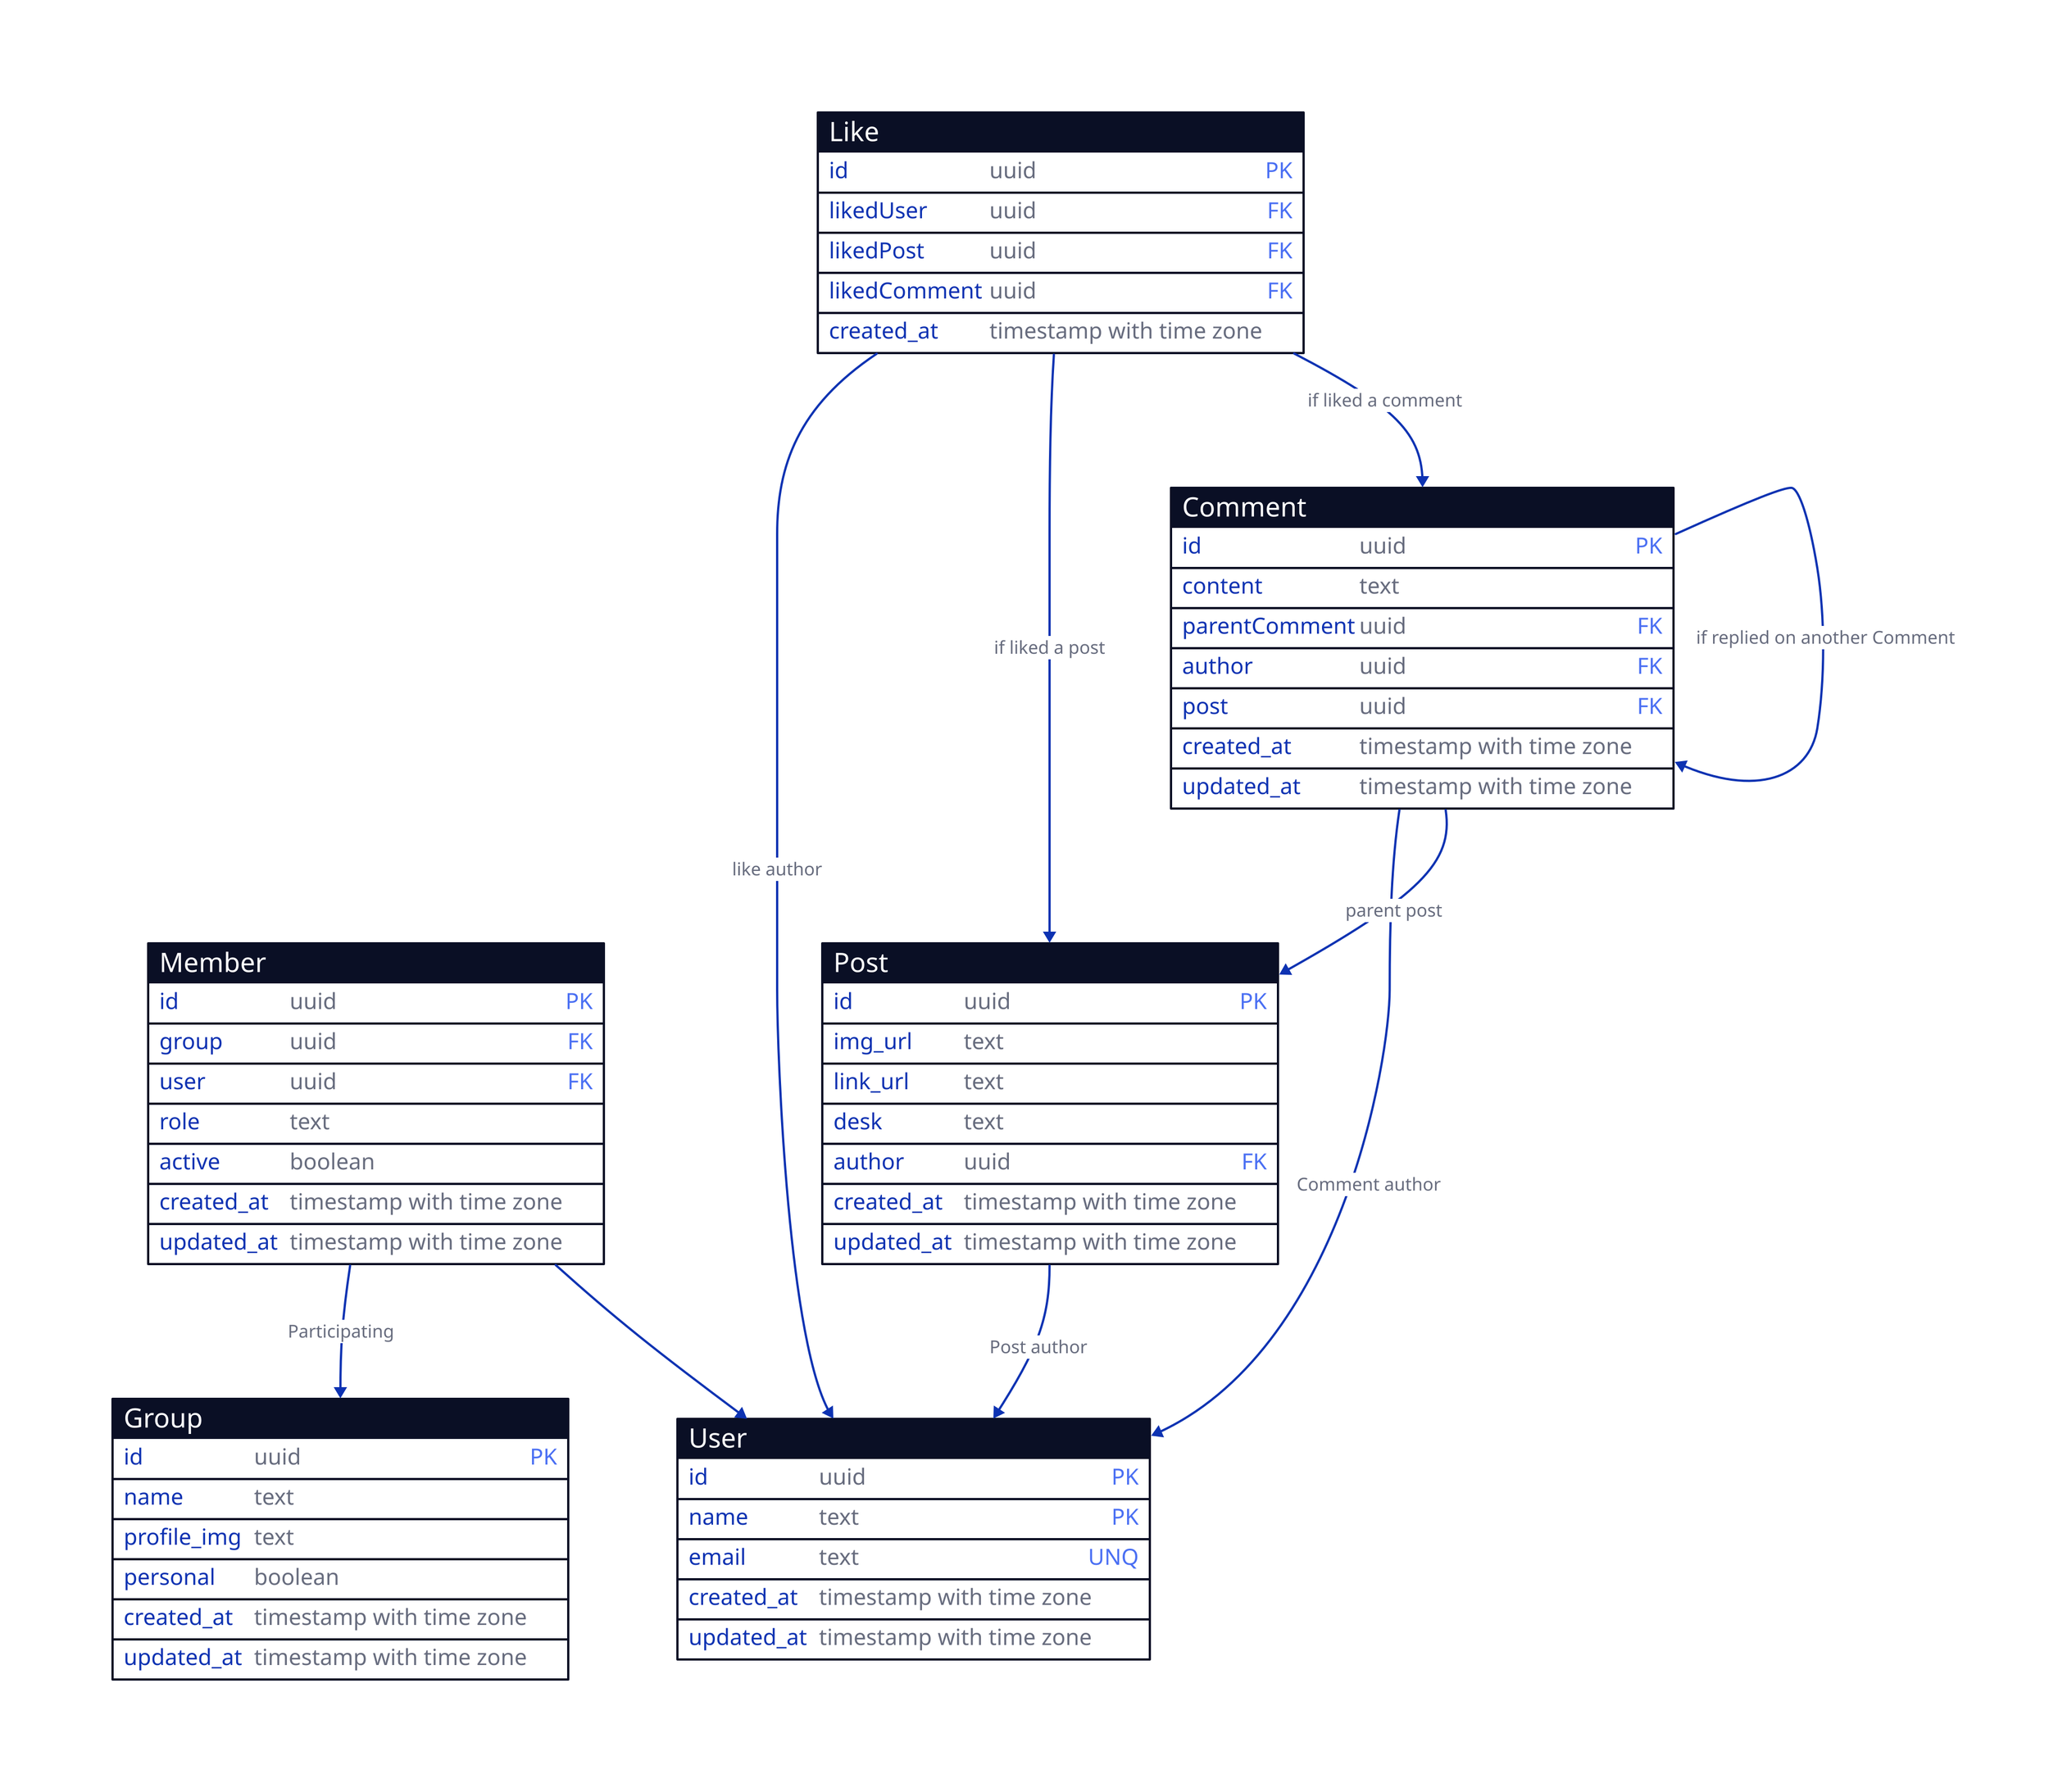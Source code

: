 # tables

User: {
  shape: sql_table
  id: uuid {constraint: PK}
  name: text {constraint: PK}
  email: text {constraint: UNQ}
  created_at: timestamp with time zone
  updated_at: timestamp with time zone
}

Group: {
  shape: sql_table
  id: uuid {constraint: PK}
  name: text
  desc: text
  profile_img: text
  personal: boolean
  created_at: timestamp with time zone
  updated_at: timestamp with time zone
}

Member: {
  shape: sql_table
  id: uuid {constraint: PK}
  group: uuid {constraint: FK}
  user: uuid {constraint: FK}
  role: text
  active: boolean
  created_at: timestamp with time zone
  updated_at: timestamp with time zone
}

Post: {
  shape: sql_table
  id: uuid {constraint: PK}
  img_url: text
  link_url: text
  desk: text
  author: uuid {constraint: FK}
  created_at: timestamp with time zone
  updated_at: timestamp with time zone
}

Comment: {
  shape: sql_table
  id: uuid {constraint: PK}
  content: text
  parentComment: uuid {constraint: FK}
  author: uuid {constraint: FK}
  post: uuid {constraint: FK}
  created_at: timestamp with time zone
  updated_at: timestamp with time zone
}

Like: {
  shape: sql_table
  id: uuid {constraint: PK}
  likedUser: uuid {constraint: FK}
  likedPost: uuid {constraint: FK}
  likedComment: uuid {constraint: FK}
  created_at: timestamp with time zone
}

# relations

Member.group -> Group.id: Participating
Member.user -> User.id

Post.author -> User.id: Post author

Comment.parentComment -> Comment.id: if replied on another Comment
Comment.author -> User.id: Comment author
Comment.post -> Post.id: parent post

Like.likedUser -> User.id: like author
Like.likedPost -> Post.id: if liked a post
Like.likedComment -> Comment.id: if liked a comment
